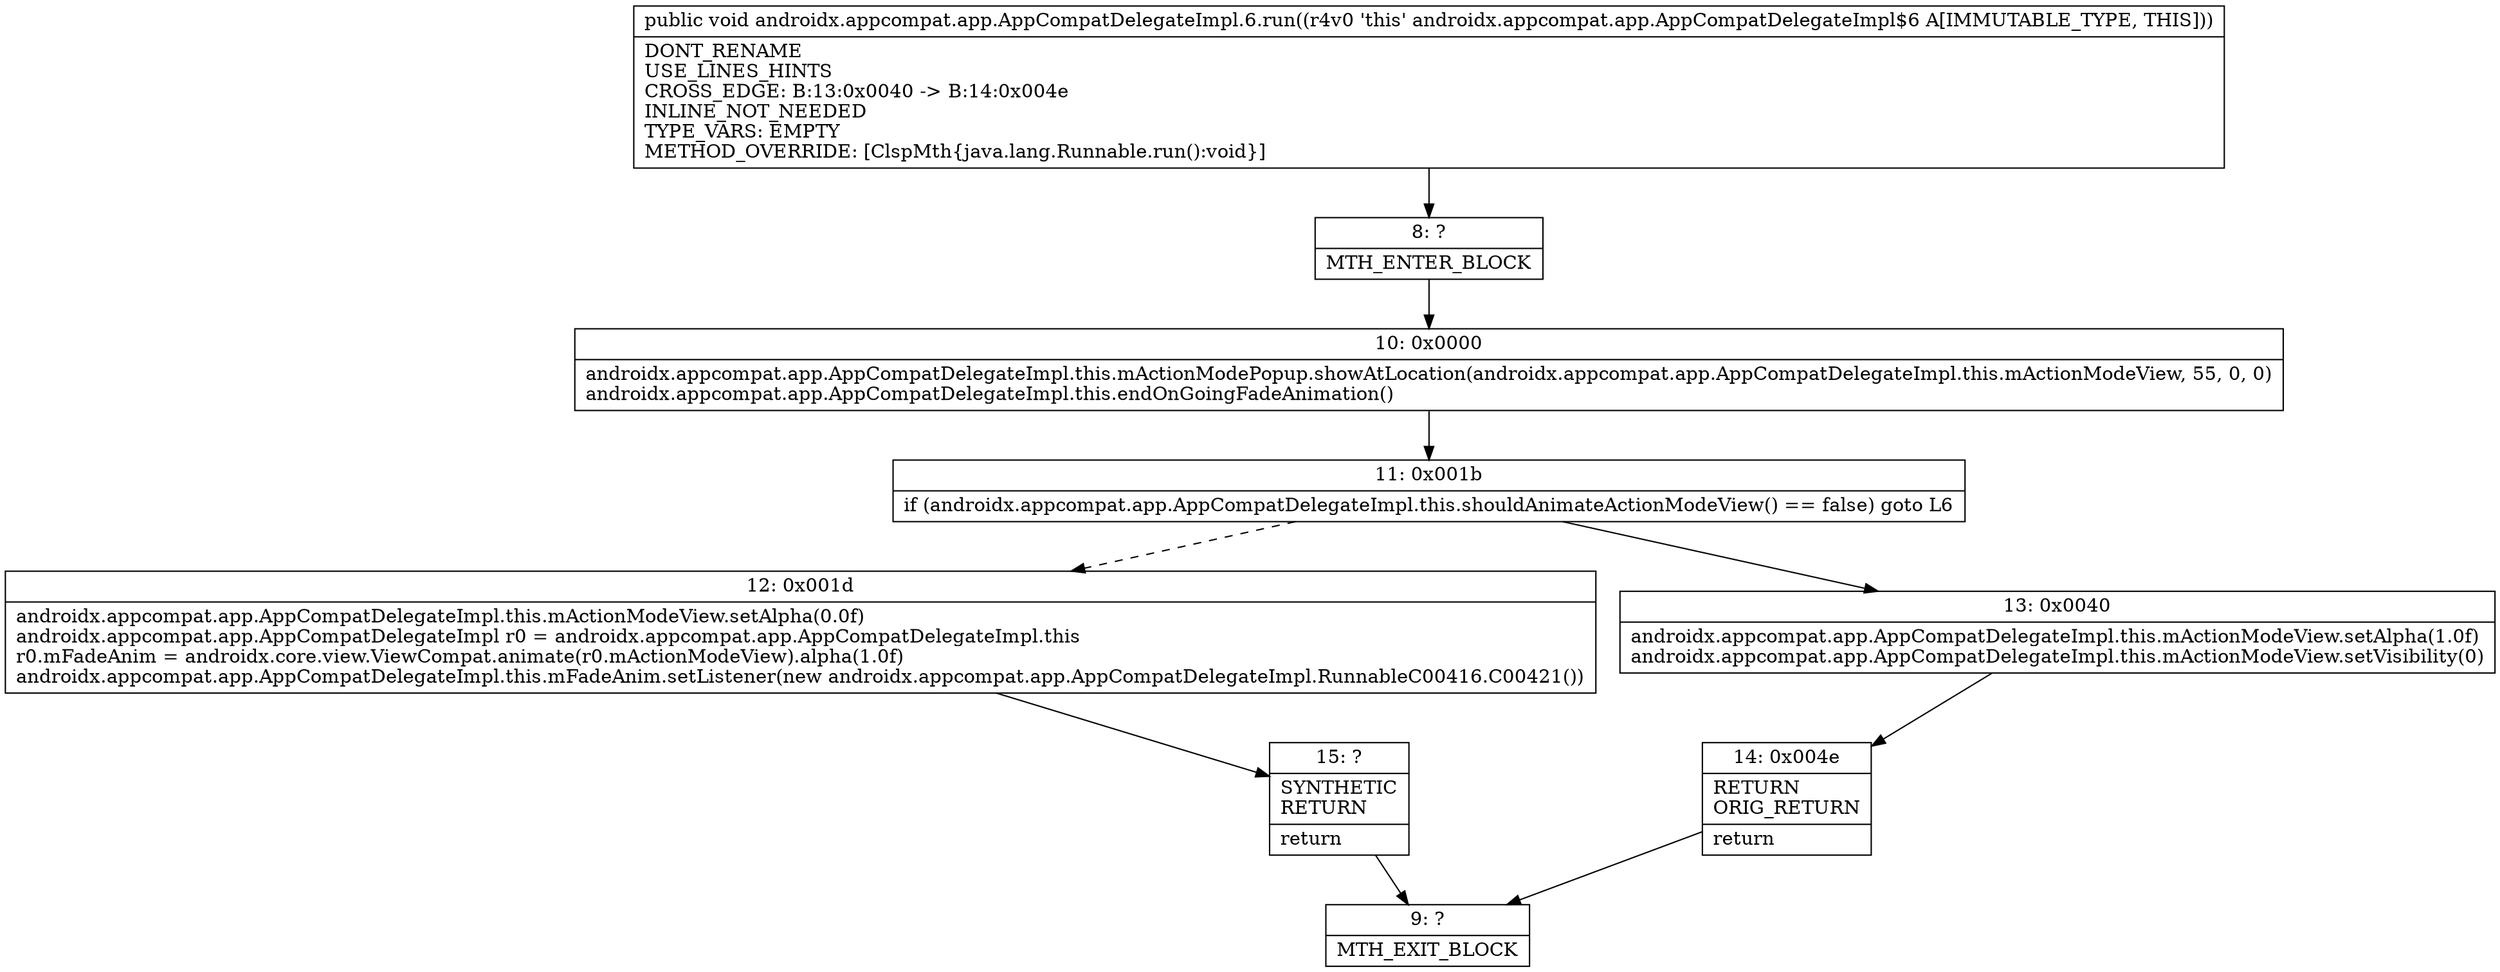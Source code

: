 digraph "CFG forandroidx.appcompat.app.AppCompatDelegateImpl.6.run()V" {
Node_8 [shape=record,label="{8\:\ ?|MTH_ENTER_BLOCK\l}"];
Node_10 [shape=record,label="{10\:\ 0x0000|androidx.appcompat.app.AppCompatDelegateImpl.this.mActionModePopup.showAtLocation(androidx.appcompat.app.AppCompatDelegateImpl.this.mActionModeView, 55, 0, 0)\landroidx.appcompat.app.AppCompatDelegateImpl.this.endOnGoingFadeAnimation()\l}"];
Node_11 [shape=record,label="{11\:\ 0x001b|if (androidx.appcompat.app.AppCompatDelegateImpl.this.shouldAnimateActionModeView() == false) goto L6\l}"];
Node_12 [shape=record,label="{12\:\ 0x001d|androidx.appcompat.app.AppCompatDelegateImpl.this.mActionModeView.setAlpha(0.0f)\landroidx.appcompat.app.AppCompatDelegateImpl r0 = androidx.appcompat.app.AppCompatDelegateImpl.this\lr0.mFadeAnim = androidx.core.view.ViewCompat.animate(r0.mActionModeView).alpha(1.0f)\landroidx.appcompat.app.AppCompatDelegateImpl.this.mFadeAnim.setListener(new androidx.appcompat.app.AppCompatDelegateImpl.RunnableC00416.C00421())\l}"];
Node_15 [shape=record,label="{15\:\ ?|SYNTHETIC\lRETURN\l|return\l}"];
Node_9 [shape=record,label="{9\:\ ?|MTH_EXIT_BLOCK\l}"];
Node_13 [shape=record,label="{13\:\ 0x0040|androidx.appcompat.app.AppCompatDelegateImpl.this.mActionModeView.setAlpha(1.0f)\landroidx.appcompat.app.AppCompatDelegateImpl.this.mActionModeView.setVisibility(0)\l}"];
Node_14 [shape=record,label="{14\:\ 0x004e|RETURN\lORIG_RETURN\l|return\l}"];
MethodNode[shape=record,label="{public void androidx.appcompat.app.AppCompatDelegateImpl.6.run((r4v0 'this' androidx.appcompat.app.AppCompatDelegateImpl$6 A[IMMUTABLE_TYPE, THIS]))  | DONT_RENAME\lUSE_LINES_HINTS\lCROSS_EDGE: B:13:0x0040 \-\> B:14:0x004e\lINLINE_NOT_NEEDED\lTYPE_VARS: EMPTY\lMETHOD_OVERRIDE: [ClspMth\{java.lang.Runnable.run():void\}]\l}"];
MethodNode -> Node_8;Node_8 -> Node_10;
Node_10 -> Node_11;
Node_11 -> Node_12[style=dashed];
Node_11 -> Node_13;
Node_12 -> Node_15;
Node_15 -> Node_9;
Node_13 -> Node_14;
Node_14 -> Node_9;
}

